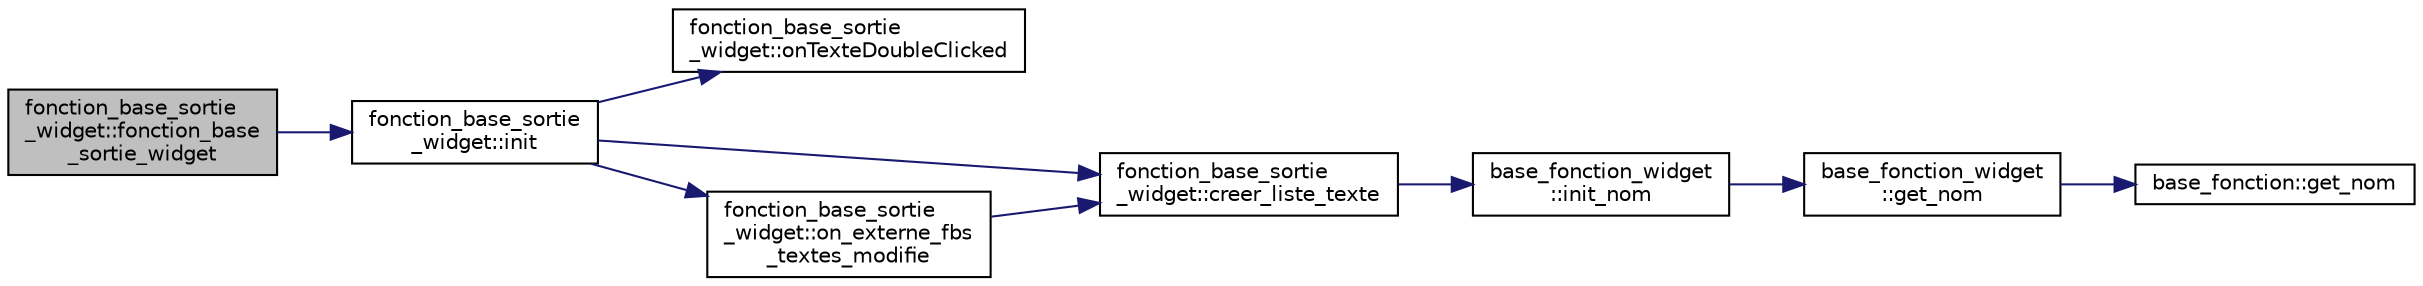 digraph "fonction_base_sortie_widget::fonction_base_sortie_widget"
{
  edge [fontname="Helvetica",fontsize="10",labelfontname="Helvetica",labelfontsize="10"];
  node [fontname="Helvetica",fontsize="10",shape=record];
  rankdir="LR";
  Node0 [label="fonction_base_sortie\l_widget::fonction_base\l_sortie_widget",height=0.2,width=0.4,color="black", fillcolor="grey75", style="filled", fontcolor="black"];
  Node0 -> Node1 [color="midnightblue",fontsize="10",style="solid",fontname="Helvetica"];
  Node1 [label="fonction_base_sortie\l_widget::init",height=0.2,width=0.4,color="black", fillcolor="white", style="filled",URL="$classfonction__base__sortie__widget.html#accb130a91ce142c0d7bd7036cbf99b83",tooltip="Initialise le widget. "];
  Node1 -> Node2 [color="midnightblue",fontsize="10",style="solid",fontname="Helvetica"];
  Node2 [label="fonction_base_sortie\l_widget::onTexteDoubleClicked",height=0.2,width=0.4,color="black", fillcolor="white", style="filled",URL="$classfonction__base__sortie__widget.html#ac58792138a95c234021e2484290858e5",tooltip="Fonction appelée lors d&#39;un clique sur un item. "];
  Node1 -> Node3 [color="midnightblue",fontsize="10",style="solid",fontname="Helvetica"];
  Node3 [label="fonction_base_sortie\l_widget::creer_liste_texte",height=0.2,width=0.4,color="black", fillcolor="white", style="filled",URL="$classfonction__base__sortie__widget.html#a2edf3f178d90f7112d60aedfd5e96692",tooltip="Affiche les textes. "];
  Node3 -> Node4 [color="midnightblue",fontsize="10",style="solid",fontname="Helvetica"];
  Node4 [label="base_fonction_widget\l::init_nom",height=0.2,width=0.4,color="black", fillcolor="white", style="filled",URL="$classbase__fonction__widget.html#af9f4195c6345ee8a1b77ec5edd2bcf36",tooltip="Initialise le nom du widget. "];
  Node4 -> Node5 [color="midnightblue",fontsize="10",style="solid",fontname="Helvetica"];
  Node5 [label="base_fonction_widget\l::get_nom",height=0.2,width=0.4,color="black", fillcolor="white", style="filled",URL="$classbase__fonction__widget.html#a49158595d1376bdf84a712ff18cb00b2",tooltip="Fonction retournant le nom de la fonction à afficher. "];
  Node5 -> Node6 [color="midnightblue",fontsize="10",style="solid",fontname="Helvetica"];
  Node6 [label="base_fonction::get_nom",height=0.2,width=0.4,color="black", fillcolor="white", style="filled",URL="$classbase__fonction.html#aa184addbc0e71b3fd255b2f0b9e7c99e",tooltip="Accesseur du nom de la fonction. "];
  Node1 -> Node7 [color="midnightblue",fontsize="10",style="solid",fontname="Helvetica"];
  Node7 [label="fonction_base_sortie\l_widget::on_externe_fbs\l_textes_modifie",height=0.2,width=0.4,color="black", fillcolor="white", style="filled",URL="$classfonction__base__sortie__widget.html#a0f3d67743a600a62564eec9208850e6b",tooltip="Fonction appelée lorsque la liste de textes à afficher est modifiée. "];
  Node7 -> Node3 [color="midnightblue",fontsize="10",style="solid",fontname="Helvetica"];
}
